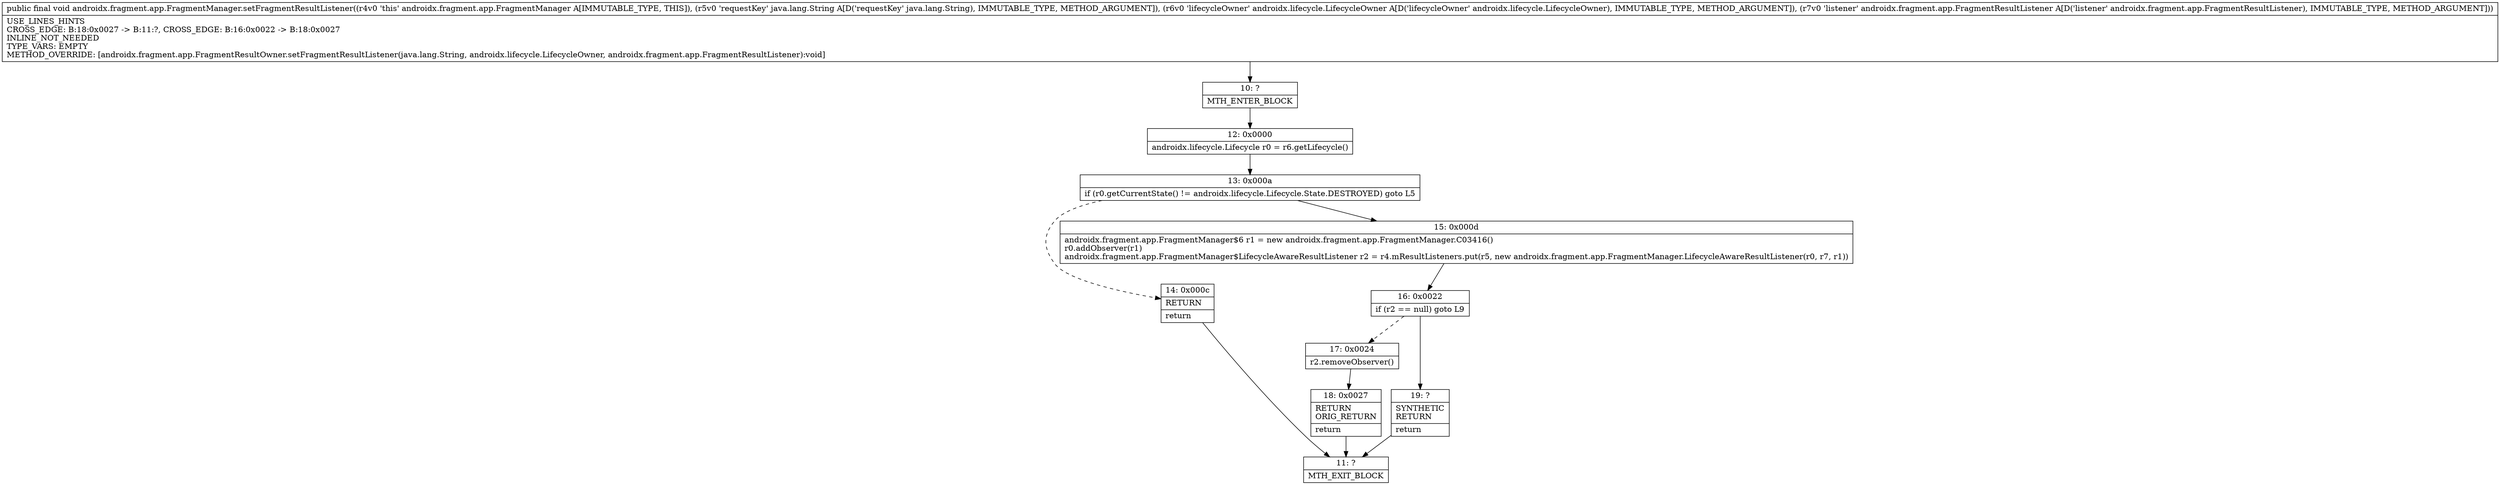 digraph "CFG forandroidx.fragment.app.FragmentManager.setFragmentResultListener(Ljava\/lang\/String;Landroidx\/lifecycle\/LifecycleOwner;Landroidx\/fragment\/app\/FragmentResultListener;)V" {
Node_10 [shape=record,label="{10\:\ ?|MTH_ENTER_BLOCK\l}"];
Node_12 [shape=record,label="{12\:\ 0x0000|androidx.lifecycle.Lifecycle r0 = r6.getLifecycle()\l}"];
Node_13 [shape=record,label="{13\:\ 0x000a|if (r0.getCurrentState() != androidx.lifecycle.Lifecycle.State.DESTROYED) goto L5\l}"];
Node_14 [shape=record,label="{14\:\ 0x000c|RETURN\l|return\l}"];
Node_11 [shape=record,label="{11\:\ ?|MTH_EXIT_BLOCK\l}"];
Node_15 [shape=record,label="{15\:\ 0x000d|androidx.fragment.app.FragmentManager$6 r1 = new androidx.fragment.app.FragmentManager.C03416()\lr0.addObserver(r1)\landroidx.fragment.app.FragmentManager$LifecycleAwareResultListener r2 = r4.mResultListeners.put(r5, new androidx.fragment.app.FragmentManager.LifecycleAwareResultListener(r0, r7, r1))\l}"];
Node_16 [shape=record,label="{16\:\ 0x0022|if (r2 == null) goto L9\l}"];
Node_17 [shape=record,label="{17\:\ 0x0024|r2.removeObserver()\l}"];
Node_18 [shape=record,label="{18\:\ 0x0027|RETURN\lORIG_RETURN\l|return\l}"];
Node_19 [shape=record,label="{19\:\ ?|SYNTHETIC\lRETURN\l|return\l}"];
MethodNode[shape=record,label="{public final void androidx.fragment.app.FragmentManager.setFragmentResultListener((r4v0 'this' androidx.fragment.app.FragmentManager A[IMMUTABLE_TYPE, THIS]), (r5v0 'requestKey' java.lang.String A[D('requestKey' java.lang.String), IMMUTABLE_TYPE, METHOD_ARGUMENT]), (r6v0 'lifecycleOwner' androidx.lifecycle.LifecycleOwner A[D('lifecycleOwner' androidx.lifecycle.LifecycleOwner), IMMUTABLE_TYPE, METHOD_ARGUMENT]), (r7v0 'listener' androidx.fragment.app.FragmentResultListener A[D('listener' androidx.fragment.app.FragmentResultListener), IMMUTABLE_TYPE, METHOD_ARGUMENT]))  | USE_LINES_HINTS\lCROSS_EDGE: B:18:0x0027 \-\> B:11:?, CROSS_EDGE: B:16:0x0022 \-\> B:18:0x0027\lINLINE_NOT_NEEDED\lTYPE_VARS: EMPTY\lMETHOD_OVERRIDE: [androidx.fragment.app.FragmentResultOwner.setFragmentResultListener(java.lang.String, androidx.lifecycle.LifecycleOwner, androidx.fragment.app.FragmentResultListener):void]\l}"];
MethodNode -> Node_10;Node_10 -> Node_12;
Node_12 -> Node_13;
Node_13 -> Node_14[style=dashed];
Node_13 -> Node_15;
Node_14 -> Node_11;
Node_15 -> Node_16;
Node_16 -> Node_17[style=dashed];
Node_16 -> Node_19;
Node_17 -> Node_18;
Node_18 -> Node_11;
Node_19 -> Node_11;
}

